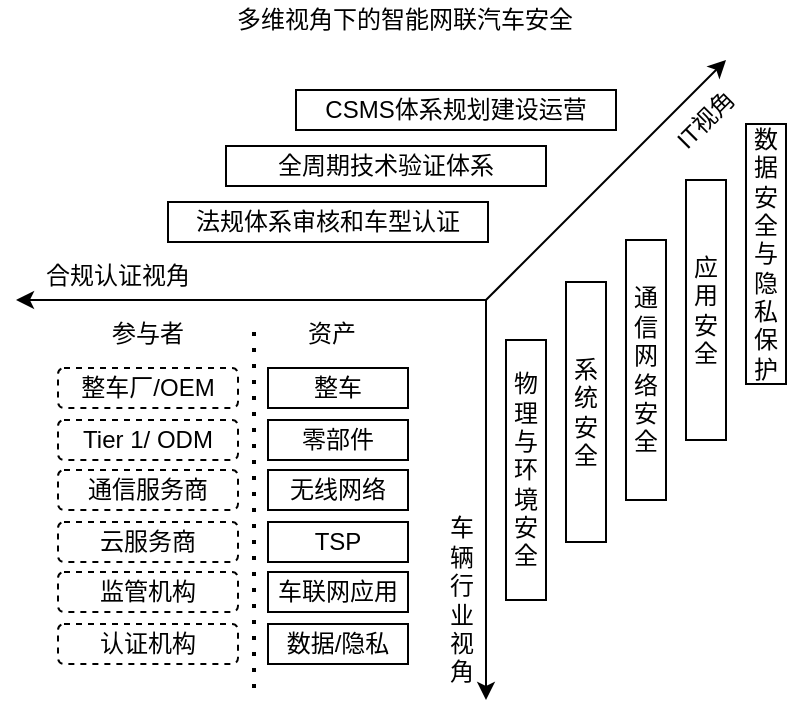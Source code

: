 <mxfile>
    <diagram id="E__Ag1xQ4PSYR4ZEaGZp" name="Page-1">
        <mxGraphModel dx="898" dy="680" grid="1" gridSize="10" guides="1" tooltips="1" connect="1" arrows="1" fold="1" page="1" pageScale="1" pageWidth="827" pageHeight="1169" math="0" shadow="0">
            <root>
                <mxCell id="0"/>
                <mxCell id="1" parent="0"/>
                <mxCell id="3" value="" style="endArrow=classic;html=1;" edge="1" parent="1">
                    <mxGeometry width="50" height="50" relative="1" as="geometry">
                        <mxPoint x="455" y="280" as="sourcePoint"/>
                        <mxPoint x="455" y="480" as="targetPoint"/>
                    </mxGeometry>
                </mxCell>
                <mxCell id="4" value="" style="endArrow=classic;html=1;" edge="1" parent="1">
                    <mxGeometry width="50" height="50" relative="1" as="geometry">
                        <mxPoint x="455" y="280" as="sourcePoint"/>
                        <mxPoint x="220" y="280" as="targetPoint"/>
                    </mxGeometry>
                </mxCell>
                <mxCell id="5" value="" style="endArrow=classic;html=1;" edge="1" parent="1">
                    <mxGeometry width="50" height="50" relative="1" as="geometry">
                        <mxPoint x="455" y="280" as="sourcePoint"/>
                        <mxPoint x="575" y="160" as="targetPoint"/>
                    </mxGeometry>
                </mxCell>
                <mxCell id="7" value="物理与环境安全" style="rounded=0;whiteSpace=wrap;html=1;" vertex="1" parent="1">
                    <mxGeometry x="465" y="300" width="20" height="130" as="geometry"/>
                </mxCell>
                <mxCell id="9" value="系统安全" style="rounded=0;whiteSpace=wrap;html=1;" vertex="1" parent="1">
                    <mxGeometry x="495" y="271" width="20" height="130" as="geometry"/>
                </mxCell>
                <mxCell id="12" value="通信网络安全" style="rounded=0;whiteSpace=wrap;html=1;" vertex="1" parent="1">
                    <mxGeometry x="525" y="250" width="20" height="130" as="geometry"/>
                </mxCell>
                <mxCell id="13" value="应用安全" style="rounded=0;whiteSpace=wrap;html=1;" vertex="1" parent="1">
                    <mxGeometry x="555" y="220" width="20" height="130" as="geometry"/>
                </mxCell>
                <mxCell id="14" value="数据安全与隐私保护" style="rounded=0;whiteSpace=wrap;html=1;" vertex="1" parent="1">
                    <mxGeometry x="585" y="192" width="20" height="130" as="geometry"/>
                </mxCell>
                <mxCell id="15" value="整车" style="rounded=0;whiteSpace=wrap;html=1;" vertex="1" parent="1">
                    <mxGeometry x="346" y="314" width="70" height="20" as="geometry"/>
                </mxCell>
                <mxCell id="16" value="IT视角" style="text;html=1;strokeColor=none;fillColor=none;align=center;verticalAlign=middle;whiteSpace=wrap;rounded=0;rotation=-45;" vertex="1" parent="1">
                    <mxGeometry x="545" y="180" width="40" height="20" as="geometry"/>
                </mxCell>
                <mxCell id="19" value="车辆行业视角" style="text;html=1;strokeColor=none;fillColor=none;align=center;verticalAlign=middle;whiteSpace=wrap;rounded=0;" vertex="1" parent="1">
                    <mxGeometry x="433" y="420" width="20" height="20" as="geometry"/>
                </mxCell>
                <mxCell id="20" value="零部件" style="rounded=0;whiteSpace=wrap;html=1;" vertex="1" parent="1">
                    <mxGeometry x="346" y="340" width="70" height="20" as="geometry"/>
                </mxCell>
                <mxCell id="21" value="TSP" style="rounded=0;whiteSpace=wrap;html=1;" vertex="1" parent="1">
                    <mxGeometry x="346" y="391" width="70" height="20" as="geometry"/>
                </mxCell>
                <mxCell id="22" value="无线网络" style="rounded=0;whiteSpace=wrap;html=1;" vertex="1" parent="1">
                    <mxGeometry x="346" y="365" width="70" height="20" as="geometry"/>
                </mxCell>
                <mxCell id="23" value="车联网应用" style="rounded=0;whiteSpace=wrap;html=1;" vertex="1" parent="1">
                    <mxGeometry x="346" y="416" width="70" height="20" as="geometry"/>
                </mxCell>
                <mxCell id="24" value="数据/隐私" style="rounded=0;whiteSpace=wrap;html=1;" vertex="1" parent="1">
                    <mxGeometry x="346" y="442" width="70" height="20" as="geometry"/>
                </mxCell>
                <mxCell id="25" value="合规认证视角" style="text;html=1;strokeColor=none;fillColor=none;align=center;verticalAlign=middle;whiteSpace=wrap;rounded=0;" vertex="1" parent="1">
                    <mxGeometry x="229" y="258" width="84" height="20" as="geometry"/>
                </mxCell>
                <mxCell id="26" value="资产" style="text;html=1;strokeColor=none;fillColor=none;align=center;verticalAlign=middle;whiteSpace=wrap;rounded=0;" vertex="1" parent="1">
                    <mxGeometry x="358" y="287" width="40" height="20" as="geometry"/>
                </mxCell>
                <mxCell id="27" value="参与者" style="text;html=1;strokeColor=none;fillColor=none;align=center;verticalAlign=middle;whiteSpace=wrap;rounded=0;" vertex="1" parent="1">
                    <mxGeometry x="266" y="287" width="40" height="20" as="geometry"/>
                </mxCell>
                <mxCell id="33" value="整车厂/OEM" style="rounded=1;whiteSpace=wrap;html=1;dashed=1;" vertex="1" parent="1">
                    <mxGeometry x="241" y="314" width="90" height="20" as="geometry"/>
                </mxCell>
                <mxCell id="34" value="Tier 1/ ODM" style="rounded=1;whiteSpace=wrap;html=1;dashed=1;" vertex="1" parent="1">
                    <mxGeometry x="241" y="340" width="90" height="20" as="geometry"/>
                </mxCell>
                <mxCell id="35" value="通信服务商" style="rounded=1;whiteSpace=wrap;html=1;dashed=1;" vertex="1" parent="1">
                    <mxGeometry x="241" y="365" width="90" height="20" as="geometry"/>
                </mxCell>
                <mxCell id="36" value="" style="endArrow=none;dashed=1;html=1;dashPattern=1 3;strokeWidth=2;" edge="1" parent="1">
                    <mxGeometry width="50" height="50" relative="1" as="geometry">
                        <mxPoint x="339" y="474" as="sourcePoint"/>
                        <mxPoint x="339" y="291" as="targetPoint"/>
                    </mxGeometry>
                </mxCell>
                <mxCell id="37" value="云服务商" style="rounded=1;whiteSpace=wrap;html=1;dashed=1;" vertex="1" parent="1">
                    <mxGeometry x="241" y="391" width="90" height="20" as="geometry"/>
                </mxCell>
                <mxCell id="38" value="监管机构" style="rounded=1;whiteSpace=wrap;html=1;dashed=1;" vertex="1" parent="1">
                    <mxGeometry x="241" y="416" width="90" height="20" as="geometry"/>
                </mxCell>
                <mxCell id="39" value="认证机构" style="rounded=1;whiteSpace=wrap;html=1;dashed=1;" vertex="1" parent="1">
                    <mxGeometry x="241" y="442" width="90" height="20" as="geometry"/>
                </mxCell>
                <mxCell id="41" value="法规体系审核和车型认证" style="rounded=0;whiteSpace=wrap;html=1;" vertex="1" parent="1">
                    <mxGeometry x="296" y="231" width="160" height="20" as="geometry"/>
                </mxCell>
                <mxCell id="42" value="全周期技术验证体系" style="rounded=0;whiteSpace=wrap;html=1;" vertex="1" parent="1">
                    <mxGeometry x="325" y="203" width="160" height="20" as="geometry"/>
                </mxCell>
                <mxCell id="43" value="CSMS体系规划建设运营" style="rounded=0;whiteSpace=wrap;html=1;" vertex="1" parent="1">
                    <mxGeometry x="360" y="175" width="160" height="20" as="geometry"/>
                </mxCell>
                <mxCell id="47" value="多维视角下的智能网联汽车安全" style="text;html=1;strokeColor=none;fillColor=none;align=center;verticalAlign=middle;whiteSpace=wrap;rounded=0;dashed=1;" vertex="1" parent="1">
                    <mxGeometry x="319" y="130" width="191" height="20" as="geometry"/>
                </mxCell>
            </root>
        </mxGraphModel>
    </diagram>
</mxfile>